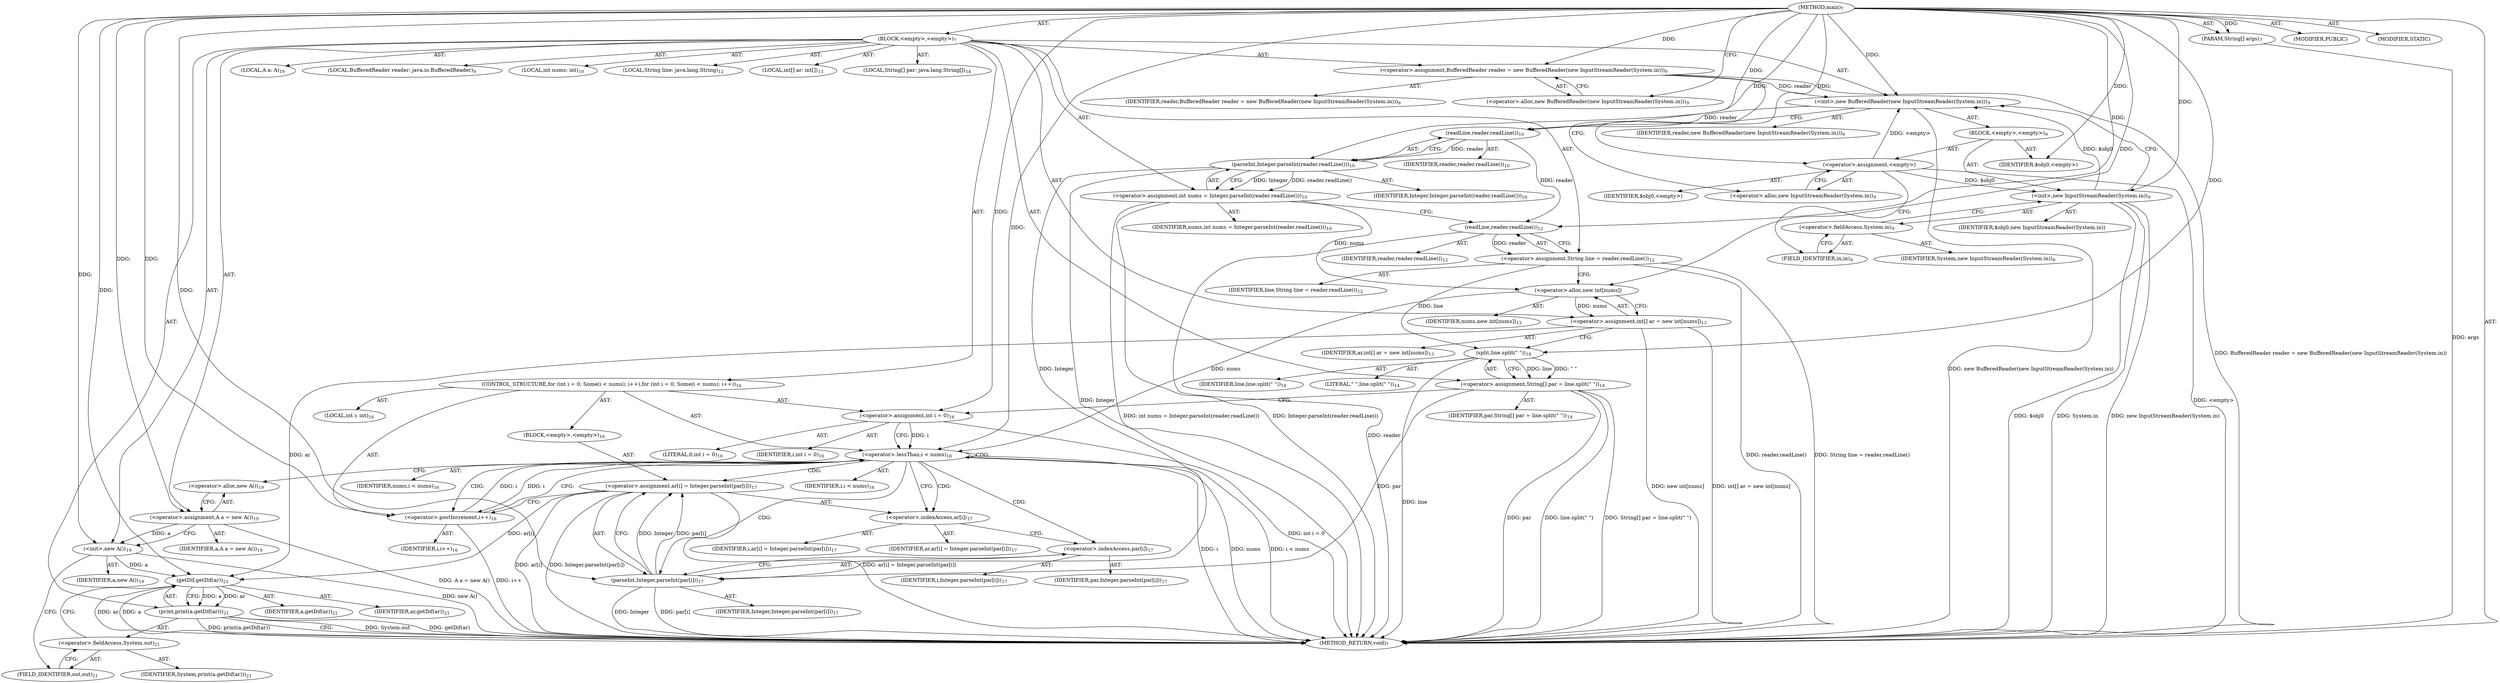 digraph "main" {  
"21" [label = <(METHOD,main)<SUB>7</SUB>> ]
"22" [label = <(PARAM,String[] args)<SUB>7</SUB>> ]
"23" [label = <(BLOCK,&lt;empty&gt;,&lt;empty&gt;)<SUB>7</SUB>> ]
"4" [label = <(LOCAL,BufferedReader reader: java.io.BufferedReader)<SUB>9</SUB>> ]
"24" [label = <(&lt;operator&gt;.assignment,BufferedReader reader = new BufferedReader(new InputStreamReader(System.in)))<SUB>9</SUB>> ]
"25" [label = <(IDENTIFIER,reader,BufferedReader reader = new BufferedReader(new InputStreamReader(System.in)))<SUB>9</SUB>> ]
"26" [label = <(&lt;operator&gt;.alloc,new BufferedReader(new InputStreamReader(System.in)))<SUB>9</SUB>> ]
"27" [label = <(&lt;init&gt;,new BufferedReader(new InputStreamReader(System.in)))<SUB>9</SUB>> ]
"3" [label = <(IDENTIFIER,reader,new BufferedReader(new InputStreamReader(System.in)))<SUB>9</SUB>> ]
"28" [label = <(BLOCK,&lt;empty&gt;,&lt;empty&gt;)<SUB>9</SUB>> ]
"29" [label = <(&lt;operator&gt;.assignment,&lt;empty&gt;)> ]
"30" [label = <(IDENTIFIER,$obj0,&lt;empty&gt;)> ]
"31" [label = <(&lt;operator&gt;.alloc,new InputStreamReader(System.in))<SUB>9</SUB>> ]
"32" [label = <(&lt;init&gt;,new InputStreamReader(System.in))<SUB>9</SUB>> ]
"33" [label = <(IDENTIFIER,$obj0,new InputStreamReader(System.in))> ]
"34" [label = <(&lt;operator&gt;.fieldAccess,System.in)<SUB>9</SUB>> ]
"35" [label = <(IDENTIFIER,System,new InputStreamReader(System.in))<SUB>9</SUB>> ]
"36" [label = <(FIELD_IDENTIFIER,in,in)<SUB>9</SUB>> ]
"37" [label = <(IDENTIFIER,$obj0,&lt;empty&gt;)> ]
"38" [label = <(LOCAL,int nums: int)<SUB>10</SUB>> ]
"39" [label = <(&lt;operator&gt;.assignment,int nums = Integer.parseInt(reader.readLine()))<SUB>10</SUB>> ]
"40" [label = <(IDENTIFIER,nums,int nums = Integer.parseInt(reader.readLine()))<SUB>10</SUB>> ]
"41" [label = <(parseInt,Integer.parseInt(reader.readLine()))<SUB>10</SUB>> ]
"42" [label = <(IDENTIFIER,Integer,Integer.parseInt(reader.readLine()))<SUB>10</SUB>> ]
"43" [label = <(readLine,reader.readLine())<SUB>10</SUB>> ]
"44" [label = <(IDENTIFIER,reader,reader.readLine())<SUB>10</SUB>> ]
"45" [label = <(LOCAL,String line: java.lang.String)<SUB>12</SUB>> ]
"46" [label = <(&lt;operator&gt;.assignment,String line = reader.readLine())<SUB>12</SUB>> ]
"47" [label = <(IDENTIFIER,line,String line = reader.readLine())<SUB>12</SUB>> ]
"48" [label = <(readLine,reader.readLine())<SUB>12</SUB>> ]
"49" [label = <(IDENTIFIER,reader,reader.readLine())<SUB>12</SUB>> ]
"50" [label = <(LOCAL,int[] ar: int[])<SUB>13</SUB>> ]
"51" [label = <(&lt;operator&gt;.assignment,int[] ar = new int[nums])<SUB>13</SUB>> ]
"52" [label = <(IDENTIFIER,ar,int[] ar = new int[nums])<SUB>13</SUB>> ]
"53" [label = <(&lt;operator&gt;.alloc,new int[nums])> ]
"54" [label = <(IDENTIFIER,nums,new int[nums])<SUB>13</SUB>> ]
"55" [label = <(LOCAL,String[] par: java.lang.String[])<SUB>14</SUB>> ]
"56" [label = <(&lt;operator&gt;.assignment,String[] par = line.split(&quot; &quot;))<SUB>14</SUB>> ]
"57" [label = <(IDENTIFIER,par,String[] par = line.split(&quot; &quot;))<SUB>14</SUB>> ]
"58" [label = <(split,line.split(&quot; &quot;))<SUB>14</SUB>> ]
"59" [label = <(IDENTIFIER,line,line.split(&quot; &quot;))<SUB>14</SUB>> ]
"60" [label = <(LITERAL,&quot; &quot;,line.split(&quot; &quot;))<SUB>14</SUB>> ]
"61" [label = <(CONTROL_STRUCTURE,for (int i = 0; Some(i &lt; nums); i++),for (int i = 0; Some(i &lt; nums); i++))<SUB>16</SUB>> ]
"62" [label = <(LOCAL,int i: int)<SUB>16</SUB>> ]
"63" [label = <(&lt;operator&gt;.assignment,int i = 0)<SUB>16</SUB>> ]
"64" [label = <(IDENTIFIER,i,int i = 0)<SUB>16</SUB>> ]
"65" [label = <(LITERAL,0,int i = 0)<SUB>16</SUB>> ]
"66" [label = <(&lt;operator&gt;.lessThan,i &lt; nums)<SUB>16</SUB>> ]
"67" [label = <(IDENTIFIER,i,i &lt; nums)<SUB>16</SUB>> ]
"68" [label = <(IDENTIFIER,nums,i &lt; nums)<SUB>16</SUB>> ]
"69" [label = <(&lt;operator&gt;.postIncrement,i++)<SUB>16</SUB>> ]
"70" [label = <(IDENTIFIER,i,i++)<SUB>16</SUB>> ]
"71" [label = <(BLOCK,&lt;empty&gt;,&lt;empty&gt;)<SUB>16</SUB>> ]
"72" [label = <(&lt;operator&gt;.assignment,ar[i] = Integer.parseInt(par[i]))<SUB>17</SUB>> ]
"73" [label = <(&lt;operator&gt;.indexAccess,ar[i])<SUB>17</SUB>> ]
"74" [label = <(IDENTIFIER,ar,ar[i] = Integer.parseInt(par[i]))<SUB>17</SUB>> ]
"75" [label = <(IDENTIFIER,i,ar[i] = Integer.parseInt(par[i]))<SUB>17</SUB>> ]
"76" [label = <(parseInt,Integer.parseInt(par[i]))<SUB>17</SUB>> ]
"77" [label = <(IDENTIFIER,Integer,Integer.parseInt(par[i]))<SUB>17</SUB>> ]
"78" [label = <(&lt;operator&gt;.indexAccess,par[i])<SUB>17</SUB>> ]
"79" [label = <(IDENTIFIER,par,Integer.parseInt(par[i]))<SUB>17</SUB>> ]
"80" [label = <(IDENTIFIER,i,Integer.parseInt(par[i]))<SUB>17</SUB>> ]
"6" [label = <(LOCAL,A a: A)<SUB>19</SUB>> ]
"81" [label = <(&lt;operator&gt;.assignment,A a = new A())<SUB>19</SUB>> ]
"82" [label = <(IDENTIFIER,a,A a = new A())<SUB>19</SUB>> ]
"83" [label = <(&lt;operator&gt;.alloc,new A())<SUB>19</SUB>> ]
"84" [label = <(&lt;init&gt;,new A())<SUB>19</SUB>> ]
"5" [label = <(IDENTIFIER,a,new A())<SUB>19</SUB>> ]
"85" [label = <(print,print(a.getDif(ar)))<SUB>21</SUB>> ]
"86" [label = <(&lt;operator&gt;.fieldAccess,System.out)<SUB>21</SUB>> ]
"87" [label = <(IDENTIFIER,System,print(a.getDif(ar)))<SUB>21</SUB>> ]
"88" [label = <(FIELD_IDENTIFIER,out,out)<SUB>21</SUB>> ]
"89" [label = <(getDif,getDif(ar))<SUB>21</SUB>> ]
"90" [label = <(IDENTIFIER,a,getDif(ar))<SUB>21</SUB>> ]
"91" [label = <(IDENTIFIER,ar,getDif(ar))<SUB>21</SUB>> ]
"92" [label = <(MODIFIER,PUBLIC)> ]
"93" [label = <(MODIFIER,STATIC)> ]
"94" [label = <(METHOD_RETURN,void)<SUB>7</SUB>> ]
  "21" -> "22"  [ label = "AST: "] 
  "21" -> "23"  [ label = "AST: "] 
  "21" -> "92"  [ label = "AST: "] 
  "21" -> "93"  [ label = "AST: "] 
  "21" -> "94"  [ label = "AST: "] 
  "23" -> "4"  [ label = "AST: "] 
  "23" -> "24"  [ label = "AST: "] 
  "23" -> "27"  [ label = "AST: "] 
  "23" -> "38"  [ label = "AST: "] 
  "23" -> "39"  [ label = "AST: "] 
  "23" -> "45"  [ label = "AST: "] 
  "23" -> "46"  [ label = "AST: "] 
  "23" -> "50"  [ label = "AST: "] 
  "23" -> "51"  [ label = "AST: "] 
  "23" -> "55"  [ label = "AST: "] 
  "23" -> "56"  [ label = "AST: "] 
  "23" -> "61"  [ label = "AST: "] 
  "23" -> "6"  [ label = "AST: "] 
  "23" -> "81"  [ label = "AST: "] 
  "23" -> "84"  [ label = "AST: "] 
  "23" -> "85"  [ label = "AST: "] 
  "24" -> "25"  [ label = "AST: "] 
  "24" -> "26"  [ label = "AST: "] 
  "27" -> "3"  [ label = "AST: "] 
  "27" -> "28"  [ label = "AST: "] 
  "28" -> "29"  [ label = "AST: "] 
  "28" -> "32"  [ label = "AST: "] 
  "28" -> "37"  [ label = "AST: "] 
  "29" -> "30"  [ label = "AST: "] 
  "29" -> "31"  [ label = "AST: "] 
  "32" -> "33"  [ label = "AST: "] 
  "32" -> "34"  [ label = "AST: "] 
  "34" -> "35"  [ label = "AST: "] 
  "34" -> "36"  [ label = "AST: "] 
  "39" -> "40"  [ label = "AST: "] 
  "39" -> "41"  [ label = "AST: "] 
  "41" -> "42"  [ label = "AST: "] 
  "41" -> "43"  [ label = "AST: "] 
  "43" -> "44"  [ label = "AST: "] 
  "46" -> "47"  [ label = "AST: "] 
  "46" -> "48"  [ label = "AST: "] 
  "48" -> "49"  [ label = "AST: "] 
  "51" -> "52"  [ label = "AST: "] 
  "51" -> "53"  [ label = "AST: "] 
  "53" -> "54"  [ label = "AST: "] 
  "56" -> "57"  [ label = "AST: "] 
  "56" -> "58"  [ label = "AST: "] 
  "58" -> "59"  [ label = "AST: "] 
  "58" -> "60"  [ label = "AST: "] 
  "61" -> "62"  [ label = "AST: "] 
  "61" -> "63"  [ label = "AST: "] 
  "61" -> "66"  [ label = "AST: "] 
  "61" -> "69"  [ label = "AST: "] 
  "61" -> "71"  [ label = "AST: "] 
  "63" -> "64"  [ label = "AST: "] 
  "63" -> "65"  [ label = "AST: "] 
  "66" -> "67"  [ label = "AST: "] 
  "66" -> "68"  [ label = "AST: "] 
  "69" -> "70"  [ label = "AST: "] 
  "71" -> "72"  [ label = "AST: "] 
  "72" -> "73"  [ label = "AST: "] 
  "72" -> "76"  [ label = "AST: "] 
  "73" -> "74"  [ label = "AST: "] 
  "73" -> "75"  [ label = "AST: "] 
  "76" -> "77"  [ label = "AST: "] 
  "76" -> "78"  [ label = "AST: "] 
  "78" -> "79"  [ label = "AST: "] 
  "78" -> "80"  [ label = "AST: "] 
  "81" -> "82"  [ label = "AST: "] 
  "81" -> "83"  [ label = "AST: "] 
  "84" -> "5"  [ label = "AST: "] 
  "85" -> "86"  [ label = "AST: "] 
  "85" -> "89"  [ label = "AST: "] 
  "86" -> "87"  [ label = "AST: "] 
  "86" -> "88"  [ label = "AST: "] 
  "89" -> "90"  [ label = "AST: "] 
  "89" -> "91"  [ label = "AST: "] 
  "24" -> "31"  [ label = "CFG: "] 
  "27" -> "43"  [ label = "CFG: "] 
  "39" -> "48"  [ label = "CFG: "] 
  "46" -> "53"  [ label = "CFG: "] 
  "51" -> "58"  [ label = "CFG: "] 
  "56" -> "63"  [ label = "CFG: "] 
  "81" -> "84"  [ label = "CFG: "] 
  "84" -> "88"  [ label = "CFG: "] 
  "85" -> "94"  [ label = "CFG: "] 
  "26" -> "24"  [ label = "CFG: "] 
  "41" -> "39"  [ label = "CFG: "] 
  "48" -> "46"  [ label = "CFG: "] 
  "53" -> "51"  [ label = "CFG: "] 
  "58" -> "56"  [ label = "CFG: "] 
  "63" -> "66"  [ label = "CFG: "] 
  "66" -> "73"  [ label = "CFG: "] 
  "66" -> "83"  [ label = "CFG: "] 
  "69" -> "66"  [ label = "CFG: "] 
  "83" -> "81"  [ label = "CFG: "] 
  "86" -> "89"  [ label = "CFG: "] 
  "89" -> "85"  [ label = "CFG: "] 
  "29" -> "36"  [ label = "CFG: "] 
  "32" -> "27"  [ label = "CFG: "] 
  "43" -> "41"  [ label = "CFG: "] 
  "72" -> "69"  [ label = "CFG: "] 
  "88" -> "86"  [ label = "CFG: "] 
  "31" -> "29"  [ label = "CFG: "] 
  "34" -> "32"  [ label = "CFG: "] 
  "73" -> "78"  [ label = "CFG: "] 
  "76" -> "72"  [ label = "CFG: "] 
  "36" -> "34"  [ label = "CFG: "] 
  "78" -> "76"  [ label = "CFG: "] 
  "21" -> "26"  [ label = "CFG: "] 
  "22" -> "94"  [ label = "DDG: args"] 
  "24" -> "94"  [ label = "DDG: BufferedReader reader = new BufferedReader(new InputStreamReader(System.in))"] 
  "29" -> "94"  [ label = "DDG: &lt;empty&gt;"] 
  "32" -> "94"  [ label = "DDG: $obj0"] 
  "32" -> "94"  [ label = "DDG: System.in"] 
  "32" -> "94"  [ label = "DDG: new InputStreamReader(System.in)"] 
  "27" -> "94"  [ label = "DDG: new BufferedReader(new InputStreamReader(System.in))"] 
  "41" -> "94"  [ label = "DDG: Integer"] 
  "39" -> "94"  [ label = "DDG: Integer.parseInt(reader.readLine())"] 
  "39" -> "94"  [ label = "DDG: int nums = Integer.parseInt(reader.readLine())"] 
  "48" -> "94"  [ label = "DDG: reader"] 
  "46" -> "94"  [ label = "DDG: reader.readLine()"] 
  "46" -> "94"  [ label = "DDG: String line = reader.readLine()"] 
  "51" -> "94"  [ label = "DDG: new int[nums]"] 
  "51" -> "94"  [ label = "DDG: int[] ar = new int[nums]"] 
  "56" -> "94"  [ label = "DDG: par"] 
  "58" -> "94"  [ label = "DDG: line"] 
  "56" -> "94"  [ label = "DDG: line.split(&quot; &quot;)"] 
  "56" -> "94"  [ label = "DDG: String[] par = line.split(&quot; &quot;)"] 
  "63" -> "94"  [ label = "DDG: int i = 0"] 
  "66" -> "94"  [ label = "DDG: i"] 
  "66" -> "94"  [ label = "DDG: nums"] 
  "66" -> "94"  [ label = "DDG: i &lt; nums"] 
  "81" -> "94"  [ label = "DDG: A a = new A()"] 
  "84" -> "94"  [ label = "DDG: new A()"] 
  "85" -> "94"  [ label = "DDG: System.out"] 
  "89" -> "94"  [ label = "DDG: a"] 
  "89" -> "94"  [ label = "DDG: ar"] 
  "85" -> "94"  [ label = "DDG: getDif(ar)"] 
  "85" -> "94"  [ label = "DDG: print(a.getDif(ar))"] 
  "72" -> "94"  [ label = "DDG: ar[i]"] 
  "76" -> "94"  [ label = "DDG: Integer"] 
  "76" -> "94"  [ label = "DDG: par[i]"] 
  "72" -> "94"  [ label = "DDG: Integer.parseInt(par[i])"] 
  "72" -> "94"  [ label = "DDG: ar[i] = Integer.parseInt(par[i])"] 
  "69" -> "94"  [ label = "DDG: i++"] 
  "21" -> "22"  [ label = "DDG: "] 
  "21" -> "24"  [ label = "DDG: "] 
  "41" -> "39"  [ label = "DDG: Integer"] 
  "41" -> "39"  [ label = "DDG: reader.readLine()"] 
  "48" -> "46"  [ label = "DDG: reader"] 
  "53" -> "51"  [ label = "DDG: nums"] 
  "58" -> "56"  [ label = "DDG: line"] 
  "58" -> "56"  [ label = "DDG: &quot; &quot;"] 
  "21" -> "81"  [ label = "DDG: "] 
  "24" -> "27"  [ label = "DDG: reader"] 
  "21" -> "27"  [ label = "DDG: "] 
  "29" -> "27"  [ label = "DDG: &lt;empty&gt;"] 
  "32" -> "27"  [ label = "DDG: $obj0"] 
  "21" -> "63"  [ label = "DDG: "] 
  "81" -> "84"  [ label = "DDG: a"] 
  "21" -> "84"  [ label = "DDG: "] 
  "89" -> "85"  [ label = "DDG: a"] 
  "89" -> "85"  [ label = "DDG: ar"] 
  "21" -> "29"  [ label = "DDG: "] 
  "21" -> "37"  [ label = "DDG: "] 
  "21" -> "41"  [ label = "DDG: "] 
  "43" -> "41"  [ label = "DDG: reader"] 
  "43" -> "48"  [ label = "DDG: reader"] 
  "21" -> "48"  [ label = "DDG: "] 
  "39" -> "53"  [ label = "DDG: nums"] 
  "21" -> "53"  [ label = "DDG: "] 
  "46" -> "58"  [ label = "DDG: line"] 
  "21" -> "58"  [ label = "DDG: "] 
  "63" -> "66"  [ label = "DDG: i"] 
  "69" -> "66"  [ label = "DDG: i"] 
  "21" -> "66"  [ label = "DDG: "] 
  "53" -> "66"  [ label = "DDG: nums"] 
  "66" -> "69"  [ label = "DDG: i"] 
  "21" -> "69"  [ label = "DDG: "] 
  "76" -> "72"  [ label = "DDG: Integer"] 
  "76" -> "72"  [ label = "DDG: par[i]"] 
  "84" -> "89"  [ label = "DDG: a"] 
  "21" -> "89"  [ label = "DDG: "] 
  "51" -> "89"  [ label = "DDG: ar"] 
  "72" -> "89"  [ label = "DDG: ar[i]"] 
  "29" -> "32"  [ label = "DDG: $obj0"] 
  "21" -> "32"  [ label = "DDG: "] 
  "27" -> "43"  [ label = "DDG: reader"] 
  "21" -> "43"  [ label = "DDG: "] 
  "41" -> "76"  [ label = "DDG: Integer"] 
  "21" -> "76"  [ label = "DDG: "] 
  "56" -> "76"  [ label = "DDG: par"] 
  "66" -> "76"  [ label = "CDG: "] 
  "66" -> "73"  [ label = "CDG: "] 
  "66" -> "66"  [ label = "CDG: "] 
  "66" -> "72"  [ label = "CDG: "] 
  "66" -> "69"  [ label = "CDG: "] 
  "66" -> "78"  [ label = "CDG: "] 
}
